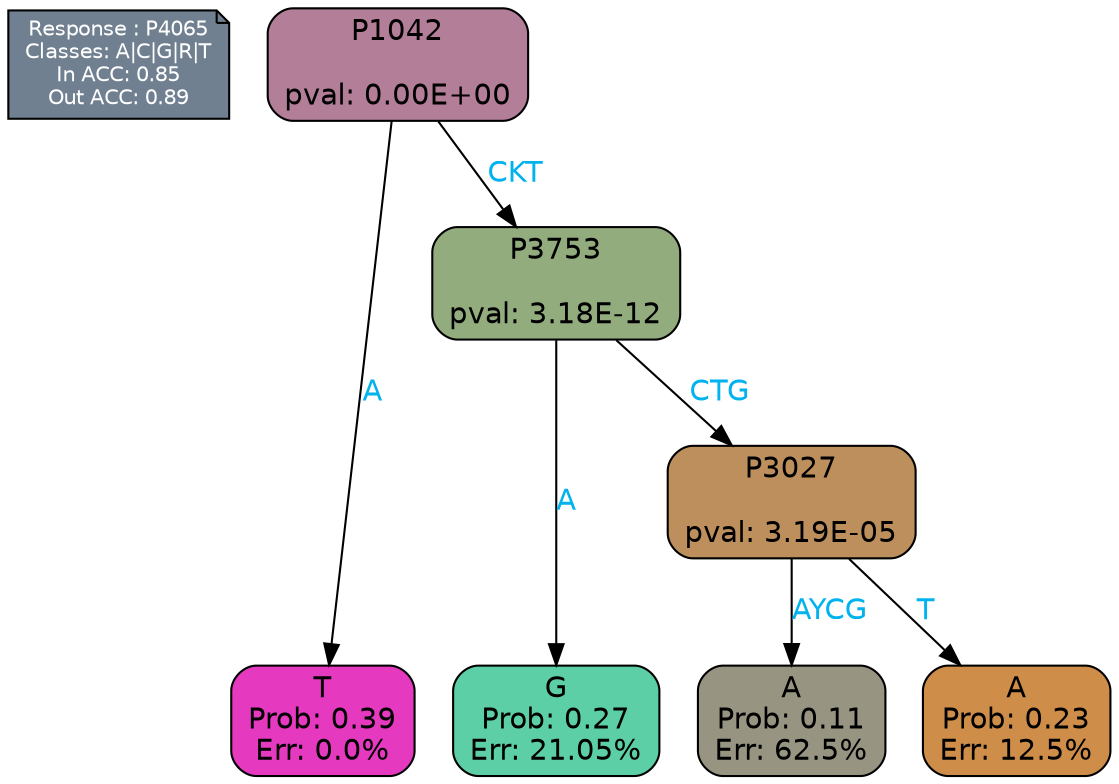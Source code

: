 digraph Tree {
node [shape=box, style="filled, rounded", color="black", fontname=helvetica] ;
graph [ranksep=equally, splines=polylines, bgcolor=transparent, dpi=600] ;
edge [fontname=helvetica] ;
LEGEND [label="Response : P4065
Classes: A|C|G|R|T
In ACC: 0.85
Out ACC: 0.89
",shape=note,align=left,style=filled,fillcolor="slategray",fontcolor="white",fontsize=10];1 [label="P1042

pval: 0.00E+00", fillcolor="#b37e98"] ;
2 [label="T
Prob: 0.39
Err: 0.0%", fillcolor="#e539c0"] ;
3 [label="P3753

pval: 3.18E-12", fillcolor="#92ac7e"] ;
4 [label="G
Prob: 0.27
Err: 21.05%", fillcolor="#5dcfa7"] ;
5 [label="P3027

pval: 3.19E-05", fillcolor="#bc8f5d"] ;
6 [label="A
Prob: 0.11
Err: 62.5%", fillcolor="#979482"] ;
7 [label="A
Prob: 0.23
Err: 12.5%", fillcolor="#cf8d4a"] ;
1 -> 2 [label="A",fontcolor=deepskyblue2] ;
1 -> 3 [label="CKT",fontcolor=deepskyblue2] ;
3 -> 4 [label="A",fontcolor=deepskyblue2] ;
3 -> 5 [label="CTG",fontcolor=deepskyblue2] ;
5 -> 6 [label="AYCG",fontcolor=deepskyblue2] ;
5 -> 7 [label="T",fontcolor=deepskyblue2] ;
{rank = same; 2;4;6;7;}{rank = same; LEGEND;1;}}